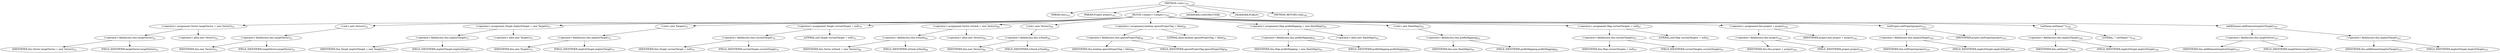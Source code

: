 digraph "&lt;init&gt;" {  
"87" [label = <(METHOD,&lt;init&gt;)<SUB>103</SUB>> ]
"4" [label = <(PARAM,this)<SUB>103</SUB>> ]
"88" [label = <(PARAM,Project project)<SUB>103</SUB>> ]
"89" [label = <(BLOCK,&lt;empty&gt;,&lt;empty&gt;)<SUB>103</SUB>> ]
"90" [label = <(&lt;operator&gt;.assignment,Vector targetVector = new Vector())<SUB>52</SUB>> ]
"91" [label = <(&lt;operator&gt;.fieldAccess,this.targetVector)<SUB>52</SUB>> ]
"92" [label = <(IDENTIFIER,this,Vector targetVector = new Vector())<SUB>52</SUB>> ]
"93" [label = <(FIELD_IDENTIFIER,targetVector,targetVector)<SUB>52</SUB>> ]
"94" [label = <(&lt;operator&gt;.alloc,new Vector())<SUB>52</SUB>> ]
"95" [label = <(&lt;init&gt;,new Vector())<SUB>52</SUB>> ]
"96" [label = <(&lt;operator&gt;.fieldAccess,this.targetVector)<SUB>52</SUB>> ]
"97" [label = <(IDENTIFIER,this,new Vector())<SUB>52</SUB>> ]
"98" [label = <(FIELD_IDENTIFIER,targetVector,targetVector)<SUB>52</SUB>> ]
"99" [label = <(&lt;operator&gt;.assignment,Target implicitTarget = new Target())<SUB>75</SUB>> ]
"100" [label = <(&lt;operator&gt;.fieldAccess,this.implicitTarget)<SUB>75</SUB>> ]
"101" [label = <(IDENTIFIER,this,Target implicitTarget = new Target())<SUB>75</SUB>> ]
"102" [label = <(FIELD_IDENTIFIER,implicitTarget,implicitTarget)<SUB>75</SUB>> ]
"103" [label = <(&lt;operator&gt;.alloc,new Target())<SUB>75</SUB>> ]
"104" [label = <(&lt;init&gt;,new Target())<SUB>75</SUB>> ]
"105" [label = <(&lt;operator&gt;.fieldAccess,this.implicitTarget)<SUB>75</SUB>> ]
"106" [label = <(IDENTIFIER,this,new Target())<SUB>75</SUB>> ]
"107" [label = <(FIELD_IDENTIFIER,implicitTarget,implicitTarget)<SUB>75</SUB>> ]
"108" [label = <(&lt;operator&gt;.assignment,Target currentTarget = null)<SUB>79</SUB>> ]
"109" [label = <(&lt;operator&gt;.fieldAccess,this.currentTarget)<SUB>79</SUB>> ]
"110" [label = <(IDENTIFIER,this,Target currentTarget = null)<SUB>79</SUB>> ]
"111" [label = <(FIELD_IDENTIFIER,currentTarget,currentTarget)<SUB>79</SUB>> ]
"112" [label = <(LITERAL,null,Target currentTarget = null)<SUB>79</SUB>> ]
"113" [label = <(&lt;operator&gt;.assignment,Vector wStack = new Vector())<SUB>84</SUB>> ]
"114" [label = <(&lt;operator&gt;.fieldAccess,this.wStack)<SUB>84</SUB>> ]
"115" [label = <(IDENTIFIER,this,Vector wStack = new Vector())<SUB>84</SUB>> ]
"116" [label = <(FIELD_IDENTIFIER,wStack,wStack)<SUB>84</SUB>> ]
"117" [label = <(&lt;operator&gt;.alloc,new Vector())<SUB>84</SUB>> ]
"118" [label = <(&lt;init&gt;,new Vector())<SUB>84</SUB>> ]
"119" [label = <(&lt;operator&gt;.fieldAccess,this.wStack)<SUB>84</SUB>> ]
"120" [label = <(IDENTIFIER,this,new Vector())<SUB>84</SUB>> ]
"121" [label = <(FIELD_IDENTIFIER,wStack,wStack)<SUB>84</SUB>> ]
"122" [label = <(&lt;operator&gt;.assignment,boolean ignoreProjectTag = false)<SUB>90</SUB>> ]
"123" [label = <(&lt;operator&gt;.fieldAccess,this.ignoreProjectTag)<SUB>90</SUB>> ]
"124" [label = <(IDENTIFIER,this,boolean ignoreProjectTag = false)<SUB>90</SUB>> ]
"125" [label = <(FIELD_IDENTIFIER,ignoreProjectTag,ignoreProjectTag)<SUB>90</SUB>> ]
"126" [label = <(LITERAL,false,boolean ignoreProjectTag = false)<SUB>90</SUB>> ]
"127" [label = <(&lt;operator&gt;.assignment,Map prefixMapping = new HashMap())<SUB>93</SUB>> ]
"128" [label = <(&lt;operator&gt;.fieldAccess,this.prefixMapping)<SUB>93</SUB>> ]
"129" [label = <(IDENTIFIER,this,Map prefixMapping = new HashMap())<SUB>93</SUB>> ]
"130" [label = <(FIELD_IDENTIFIER,prefixMapping,prefixMapping)<SUB>93</SUB>> ]
"131" [label = <(&lt;operator&gt;.alloc,new HashMap())<SUB>93</SUB>> ]
"132" [label = <(&lt;init&gt;,new HashMap())<SUB>93</SUB>> ]
"133" [label = <(&lt;operator&gt;.fieldAccess,this.prefixMapping)<SUB>93</SUB>> ]
"134" [label = <(IDENTIFIER,this,new HashMap())<SUB>93</SUB>> ]
"135" [label = <(FIELD_IDENTIFIER,prefixMapping,prefixMapping)<SUB>93</SUB>> ]
"136" [label = <(&lt;operator&gt;.assignment,Map currentTargets = null)<SUB>97</SUB>> ]
"137" [label = <(&lt;operator&gt;.fieldAccess,this.currentTargets)<SUB>97</SUB>> ]
"138" [label = <(IDENTIFIER,this,Map currentTargets = null)<SUB>97</SUB>> ]
"139" [label = <(FIELD_IDENTIFIER,currentTargets,currentTargets)<SUB>97</SUB>> ]
"140" [label = <(LITERAL,null,Map currentTargets = null)<SUB>97</SUB>> ]
"141" [label = <(&lt;operator&gt;.assignment,this.project = project)<SUB>104</SUB>> ]
"142" [label = <(&lt;operator&gt;.fieldAccess,this.project)<SUB>104</SUB>> ]
"3" [label = <(IDENTIFIER,this,this.project = project)<SUB>104</SUB>> ]
"143" [label = <(FIELD_IDENTIFIER,project,project)<SUB>104</SUB>> ]
"144" [label = <(IDENTIFIER,project,this.project = project)<SUB>104</SUB>> ]
"145" [label = <(setProject,setProject(project))<SUB>105</SUB>> ]
"146" [label = <(&lt;operator&gt;.fieldAccess,this.implicitTarget)<SUB>105</SUB>> ]
"147" [label = <(IDENTIFIER,this,setProject(project))<SUB>105</SUB>> ]
"148" [label = <(FIELD_IDENTIFIER,implicitTarget,implicitTarget)<SUB>105</SUB>> ]
"149" [label = <(IDENTIFIER,project,setProject(project))<SUB>105</SUB>> ]
"150" [label = <(setName,setName(&quot;&quot;))<SUB>106</SUB>> ]
"151" [label = <(&lt;operator&gt;.fieldAccess,this.implicitTarget)<SUB>106</SUB>> ]
"152" [label = <(IDENTIFIER,this,setName(&quot;&quot;))<SUB>106</SUB>> ]
"153" [label = <(FIELD_IDENTIFIER,implicitTarget,implicitTarget)<SUB>106</SUB>> ]
"154" [label = <(LITERAL,&quot;&quot;,setName(&quot;&quot;))<SUB>106</SUB>> ]
"155" [label = <(addElement,addElement(implicitTarget))<SUB>107</SUB>> ]
"156" [label = <(&lt;operator&gt;.fieldAccess,this.targetVector)<SUB>107</SUB>> ]
"157" [label = <(IDENTIFIER,this,addElement(implicitTarget))<SUB>107</SUB>> ]
"158" [label = <(FIELD_IDENTIFIER,targetVector,targetVector)<SUB>107</SUB>> ]
"159" [label = <(&lt;operator&gt;.fieldAccess,this.implicitTarget)<SUB>107</SUB>> ]
"160" [label = <(IDENTIFIER,this,addElement(implicitTarget))<SUB>107</SUB>> ]
"161" [label = <(FIELD_IDENTIFIER,implicitTarget,implicitTarget)<SUB>107</SUB>> ]
"162" [label = <(MODIFIER,CONSTRUCTOR)> ]
"163" [label = <(MODIFIER,PUBLIC)> ]
"164" [label = <(METHOD_RETURN,void)<SUB>108</SUB>> ]
  "87" -> "4" 
  "87" -> "88" 
  "87" -> "89" 
  "87" -> "162" 
  "87" -> "163" 
  "87" -> "164" 
  "89" -> "90" 
  "89" -> "95" 
  "89" -> "99" 
  "89" -> "104" 
  "89" -> "108" 
  "89" -> "113" 
  "89" -> "118" 
  "89" -> "122" 
  "89" -> "127" 
  "89" -> "132" 
  "89" -> "136" 
  "89" -> "141" 
  "89" -> "145" 
  "89" -> "150" 
  "89" -> "155" 
  "90" -> "91" 
  "90" -> "94" 
  "91" -> "92" 
  "91" -> "93" 
  "95" -> "96" 
  "96" -> "97" 
  "96" -> "98" 
  "99" -> "100" 
  "99" -> "103" 
  "100" -> "101" 
  "100" -> "102" 
  "104" -> "105" 
  "105" -> "106" 
  "105" -> "107" 
  "108" -> "109" 
  "108" -> "112" 
  "109" -> "110" 
  "109" -> "111" 
  "113" -> "114" 
  "113" -> "117" 
  "114" -> "115" 
  "114" -> "116" 
  "118" -> "119" 
  "119" -> "120" 
  "119" -> "121" 
  "122" -> "123" 
  "122" -> "126" 
  "123" -> "124" 
  "123" -> "125" 
  "127" -> "128" 
  "127" -> "131" 
  "128" -> "129" 
  "128" -> "130" 
  "132" -> "133" 
  "133" -> "134" 
  "133" -> "135" 
  "136" -> "137" 
  "136" -> "140" 
  "137" -> "138" 
  "137" -> "139" 
  "141" -> "142" 
  "141" -> "144" 
  "142" -> "3" 
  "142" -> "143" 
  "145" -> "146" 
  "145" -> "149" 
  "146" -> "147" 
  "146" -> "148" 
  "150" -> "151" 
  "150" -> "154" 
  "151" -> "152" 
  "151" -> "153" 
  "155" -> "156" 
  "155" -> "159" 
  "156" -> "157" 
  "156" -> "158" 
  "159" -> "160" 
  "159" -> "161" 
}
